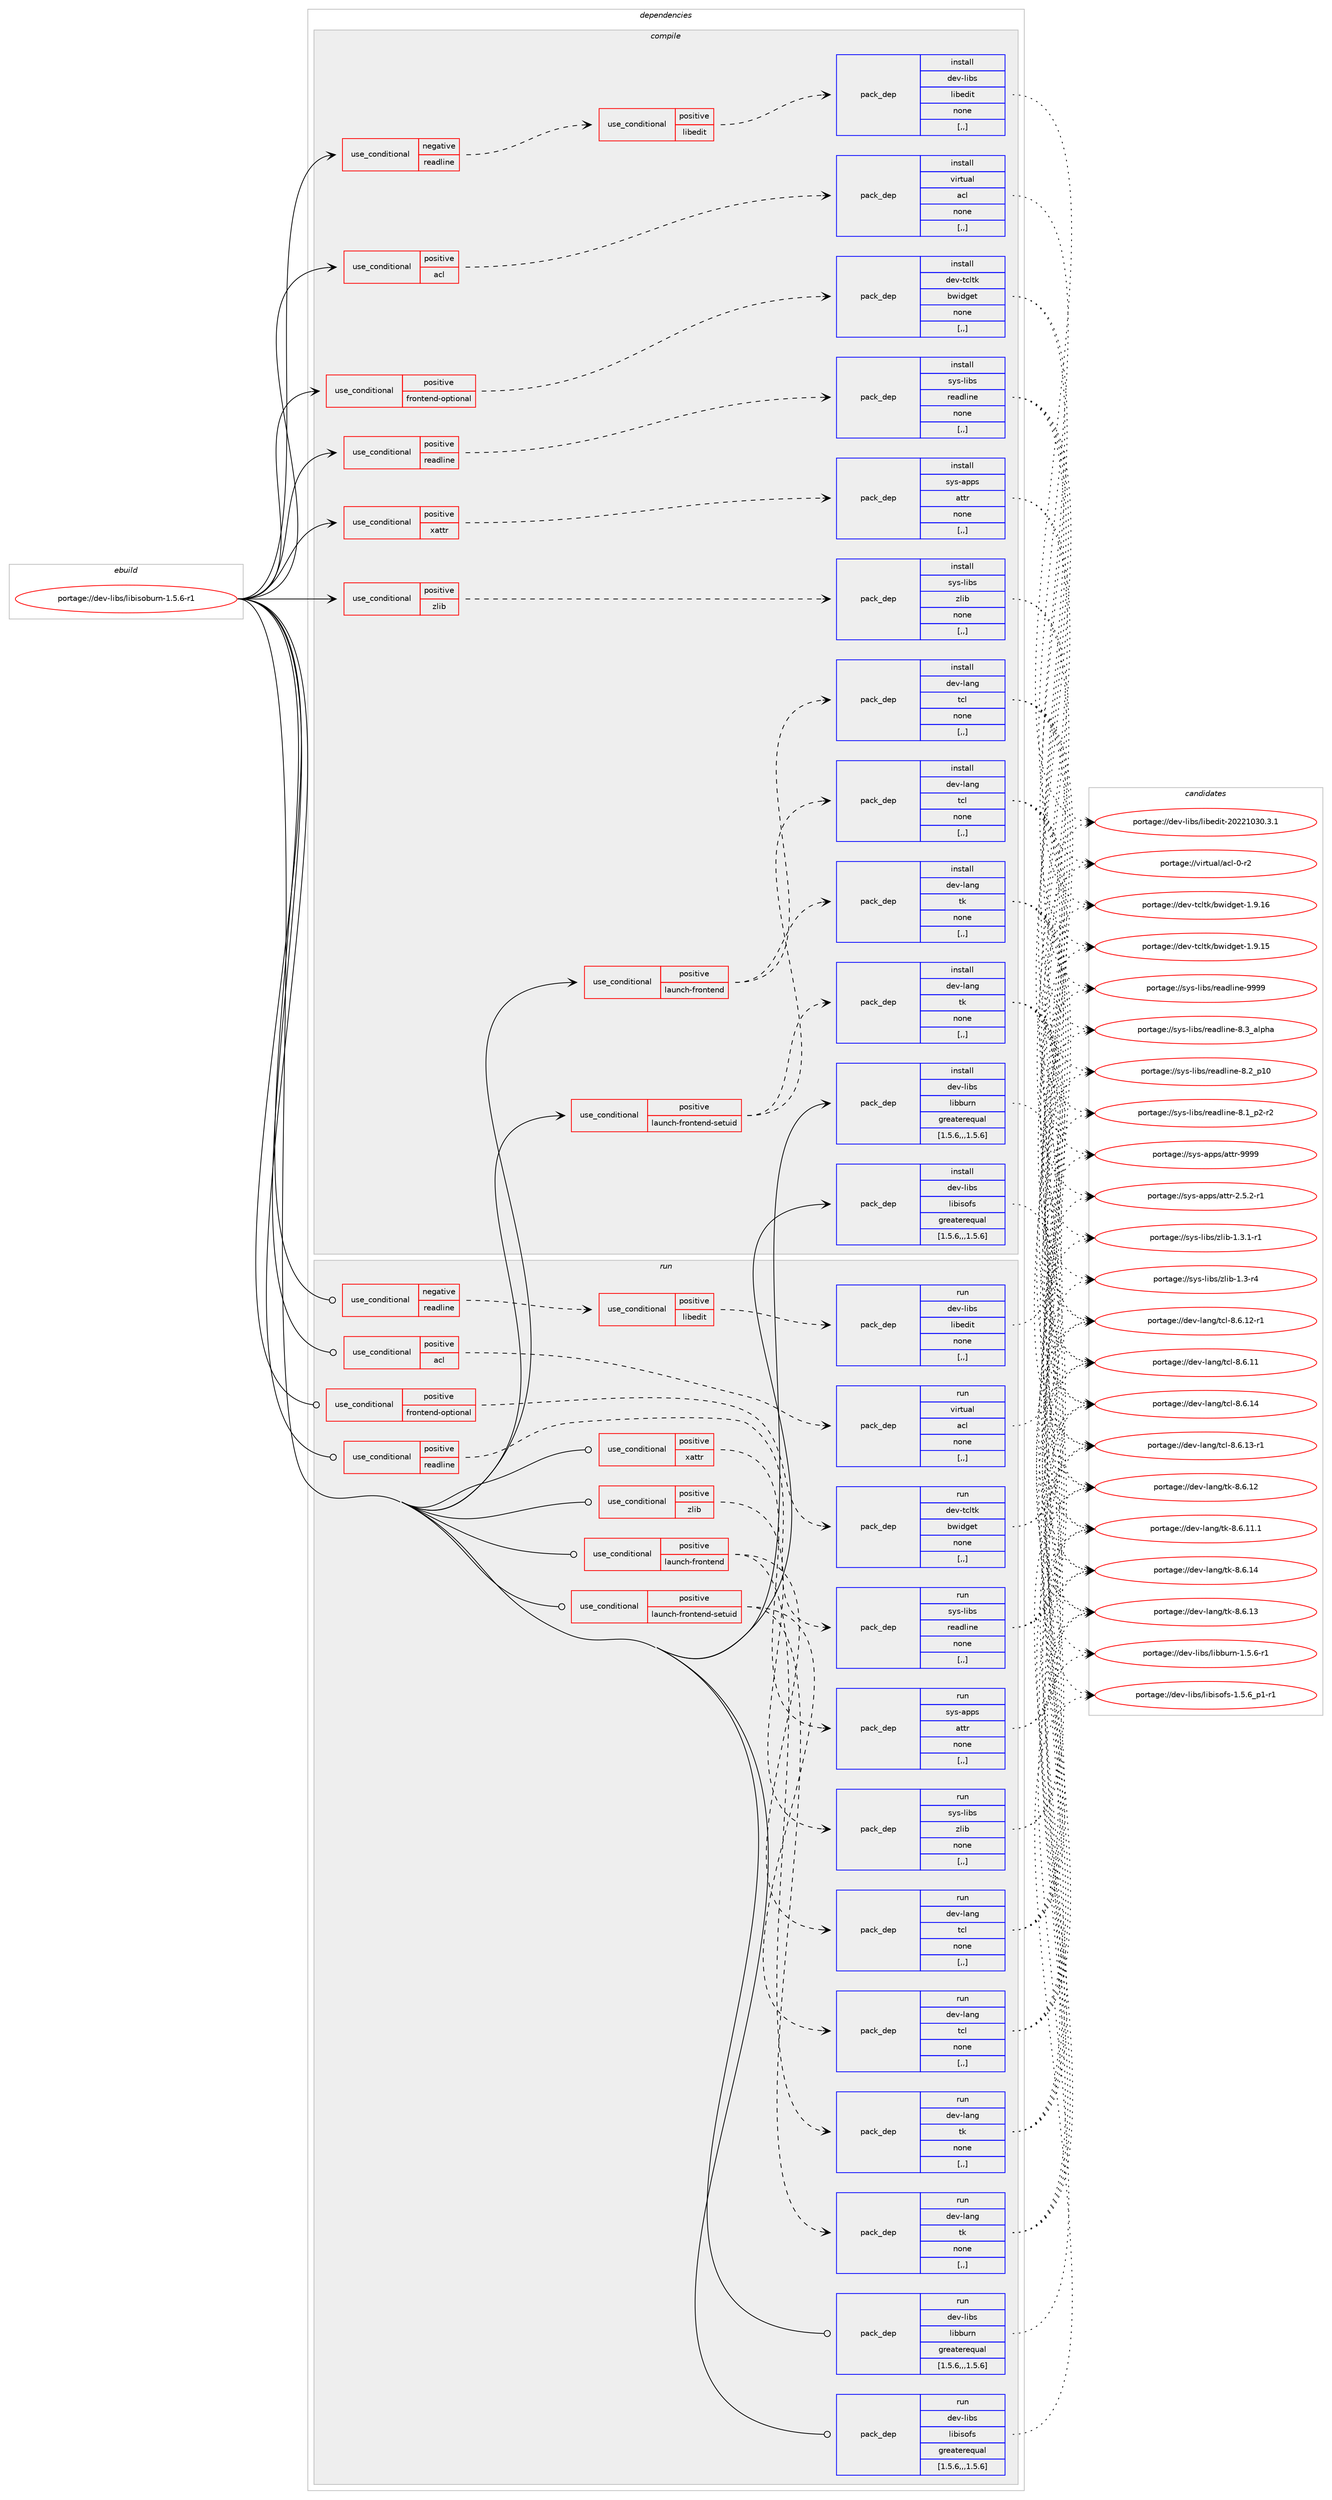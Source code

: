 digraph prolog {

# *************
# Graph options
# *************

newrank=true;
concentrate=true;
compound=true;
graph [rankdir=LR,fontname=Helvetica,fontsize=10,ranksep=1.5];#, ranksep=2.5, nodesep=0.2];
edge  [arrowhead=vee];
node  [fontname=Helvetica,fontsize=10];

# **********
# The ebuild
# **********

subgraph cluster_leftcol {
color=gray;
label=<<i>ebuild</i>>;
id [label="portage://dev-libs/libisoburn-1.5.6-r1", color=red, width=4, href="../dev-libs/libisoburn-1.5.6-r1.svg"];
}

# ****************
# The dependencies
# ****************

subgraph cluster_midcol {
color=gray;
label=<<i>dependencies</i>>;
subgraph cluster_compile {
fillcolor="#eeeeee";
style=filled;
label=<<i>compile</i>>;
subgraph cond26840 {
dependency109750 [label=<<TABLE BORDER="0" CELLBORDER="1" CELLSPACING="0" CELLPADDING="4"><TR><TD ROWSPAN="3" CELLPADDING="10">use_conditional</TD></TR><TR><TD>negative</TD></TR><TR><TD>readline</TD></TR></TABLE>>, shape=none, color=red];
subgraph cond26841 {
dependency109751 [label=<<TABLE BORDER="0" CELLBORDER="1" CELLSPACING="0" CELLPADDING="4"><TR><TD ROWSPAN="3" CELLPADDING="10">use_conditional</TD></TR><TR><TD>positive</TD></TR><TR><TD>libedit</TD></TR></TABLE>>, shape=none, color=red];
subgraph pack81717 {
dependency109752 [label=<<TABLE BORDER="0" CELLBORDER="1" CELLSPACING="0" CELLPADDING="4" WIDTH="220"><TR><TD ROWSPAN="6" CELLPADDING="30">pack_dep</TD></TR><TR><TD WIDTH="110">install</TD></TR><TR><TD>dev-libs</TD></TR><TR><TD>libedit</TD></TR><TR><TD>none</TD></TR><TR><TD>[,,]</TD></TR></TABLE>>, shape=none, color=blue];
}
dependency109751:e -> dependency109752:w [weight=20,style="dashed",arrowhead="vee"];
}
dependency109750:e -> dependency109751:w [weight=20,style="dashed",arrowhead="vee"];
}
id:e -> dependency109750:w [weight=20,style="solid",arrowhead="vee"];
subgraph cond26842 {
dependency109753 [label=<<TABLE BORDER="0" CELLBORDER="1" CELLSPACING="0" CELLPADDING="4"><TR><TD ROWSPAN="3" CELLPADDING="10">use_conditional</TD></TR><TR><TD>positive</TD></TR><TR><TD>acl</TD></TR></TABLE>>, shape=none, color=red];
subgraph pack81718 {
dependency109754 [label=<<TABLE BORDER="0" CELLBORDER="1" CELLSPACING="0" CELLPADDING="4" WIDTH="220"><TR><TD ROWSPAN="6" CELLPADDING="30">pack_dep</TD></TR><TR><TD WIDTH="110">install</TD></TR><TR><TD>virtual</TD></TR><TR><TD>acl</TD></TR><TR><TD>none</TD></TR><TR><TD>[,,]</TD></TR></TABLE>>, shape=none, color=blue];
}
dependency109753:e -> dependency109754:w [weight=20,style="dashed",arrowhead="vee"];
}
id:e -> dependency109753:w [weight=20,style="solid",arrowhead="vee"];
subgraph cond26843 {
dependency109755 [label=<<TABLE BORDER="0" CELLBORDER="1" CELLSPACING="0" CELLPADDING="4"><TR><TD ROWSPAN="3" CELLPADDING="10">use_conditional</TD></TR><TR><TD>positive</TD></TR><TR><TD>frontend-optional</TD></TR></TABLE>>, shape=none, color=red];
subgraph pack81719 {
dependency109756 [label=<<TABLE BORDER="0" CELLBORDER="1" CELLSPACING="0" CELLPADDING="4" WIDTH="220"><TR><TD ROWSPAN="6" CELLPADDING="30">pack_dep</TD></TR><TR><TD WIDTH="110">install</TD></TR><TR><TD>dev-tcltk</TD></TR><TR><TD>bwidget</TD></TR><TR><TD>none</TD></TR><TR><TD>[,,]</TD></TR></TABLE>>, shape=none, color=blue];
}
dependency109755:e -> dependency109756:w [weight=20,style="dashed",arrowhead="vee"];
}
id:e -> dependency109755:w [weight=20,style="solid",arrowhead="vee"];
subgraph cond26844 {
dependency109757 [label=<<TABLE BORDER="0" CELLBORDER="1" CELLSPACING="0" CELLPADDING="4"><TR><TD ROWSPAN="3" CELLPADDING="10">use_conditional</TD></TR><TR><TD>positive</TD></TR><TR><TD>launch-frontend</TD></TR></TABLE>>, shape=none, color=red];
subgraph pack81720 {
dependency109758 [label=<<TABLE BORDER="0" CELLBORDER="1" CELLSPACING="0" CELLPADDING="4" WIDTH="220"><TR><TD ROWSPAN="6" CELLPADDING="30">pack_dep</TD></TR><TR><TD WIDTH="110">install</TD></TR><TR><TD>dev-lang</TD></TR><TR><TD>tcl</TD></TR><TR><TD>none</TD></TR><TR><TD>[,,]</TD></TR></TABLE>>, shape=none, color=blue];
}
dependency109757:e -> dependency109758:w [weight=20,style="dashed",arrowhead="vee"];
subgraph pack81721 {
dependency109759 [label=<<TABLE BORDER="0" CELLBORDER="1" CELLSPACING="0" CELLPADDING="4" WIDTH="220"><TR><TD ROWSPAN="6" CELLPADDING="30">pack_dep</TD></TR><TR><TD WIDTH="110">install</TD></TR><TR><TD>dev-lang</TD></TR><TR><TD>tk</TD></TR><TR><TD>none</TD></TR><TR><TD>[,,]</TD></TR></TABLE>>, shape=none, color=blue];
}
dependency109757:e -> dependency109759:w [weight=20,style="dashed",arrowhead="vee"];
}
id:e -> dependency109757:w [weight=20,style="solid",arrowhead="vee"];
subgraph cond26845 {
dependency109760 [label=<<TABLE BORDER="0" CELLBORDER="1" CELLSPACING="0" CELLPADDING="4"><TR><TD ROWSPAN="3" CELLPADDING="10">use_conditional</TD></TR><TR><TD>positive</TD></TR><TR><TD>launch-frontend-setuid</TD></TR></TABLE>>, shape=none, color=red];
subgraph pack81722 {
dependency109761 [label=<<TABLE BORDER="0" CELLBORDER="1" CELLSPACING="0" CELLPADDING="4" WIDTH="220"><TR><TD ROWSPAN="6" CELLPADDING="30">pack_dep</TD></TR><TR><TD WIDTH="110">install</TD></TR><TR><TD>dev-lang</TD></TR><TR><TD>tcl</TD></TR><TR><TD>none</TD></TR><TR><TD>[,,]</TD></TR></TABLE>>, shape=none, color=blue];
}
dependency109760:e -> dependency109761:w [weight=20,style="dashed",arrowhead="vee"];
subgraph pack81723 {
dependency109762 [label=<<TABLE BORDER="0" CELLBORDER="1" CELLSPACING="0" CELLPADDING="4" WIDTH="220"><TR><TD ROWSPAN="6" CELLPADDING="30">pack_dep</TD></TR><TR><TD WIDTH="110">install</TD></TR><TR><TD>dev-lang</TD></TR><TR><TD>tk</TD></TR><TR><TD>none</TD></TR><TR><TD>[,,]</TD></TR></TABLE>>, shape=none, color=blue];
}
dependency109760:e -> dependency109762:w [weight=20,style="dashed",arrowhead="vee"];
}
id:e -> dependency109760:w [weight=20,style="solid",arrowhead="vee"];
subgraph cond26846 {
dependency109763 [label=<<TABLE BORDER="0" CELLBORDER="1" CELLSPACING="0" CELLPADDING="4"><TR><TD ROWSPAN="3" CELLPADDING="10">use_conditional</TD></TR><TR><TD>positive</TD></TR><TR><TD>readline</TD></TR></TABLE>>, shape=none, color=red];
subgraph pack81724 {
dependency109764 [label=<<TABLE BORDER="0" CELLBORDER="1" CELLSPACING="0" CELLPADDING="4" WIDTH="220"><TR><TD ROWSPAN="6" CELLPADDING="30">pack_dep</TD></TR><TR><TD WIDTH="110">install</TD></TR><TR><TD>sys-libs</TD></TR><TR><TD>readline</TD></TR><TR><TD>none</TD></TR><TR><TD>[,,]</TD></TR></TABLE>>, shape=none, color=blue];
}
dependency109763:e -> dependency109764:w [weight=20,style="dashed",arrowhead="vee"];
}
id:e -> dependency109763:w [weight=20,style="solid",arrowhead="vee"];
subgraph cond26847 {
dependency109765 [label=<<TABLE BORDER="0" CELLBORDER="1" CELLSPACING="0" CELLPADDING="4"><TR><TD ROWSPAN="3" CELLPADDING="10">use_conditional</TD></TR><TR><TD>positive</TD></TR><TR><TD>xattr</TD></TR></TABLE>>, shape=none, color=red];
subgraph pack81725 {
dependency109766 [label=<<TABLE BORDER="0" CELLBORDER="1" CELLSPACING="0" CELLPADDING="4" WIDTH="220"><TR><TD ROWSPAN="6" CELLPADDING="30">pack_dep</TD></TR><TR><TD WIDTH="110">install</TD></TR><TR><TD>sys-apps</TD></TR><TR><TD>attr</TD></TR><TR><TD>none</TD></TR><TR><TD>[,,]</TD></TR></TABLE>>, shape=none, color=blue];
}
dependency109765:e -> dependency109766:w [weight=20,style="dashed",arrowhead="vee"];
}
id:e -> dependency109765:w [weight=20,style="solid",arrowhead="vee"];
subgraph cond26848 {
dependency109767 [label=<<TABLE BORDER="0" CELLBORDER="1" CELLSPACING="0" CELLPADDING="4"><TR><TD ROWSPAN="3" CELLPADDING="10">use_conditional</TD></TR><TR><TD>positive</TD></TR><TR><TD>zlib</TD></TR></TABLE>>, shape=none, color=red];
subgraph pack81726 {
dependency109768 [label=<<TABLE BORDER="0" CELLBORDER="1" CELLSPACING="0" CELLPADDING="4" WIDTH="220"><TR><TD ROWSPAN="6" CELLPADDING="30">pack_dep</TD></TR><TR><TD WIDTH="110">install</TD></TR><TR><TD>sys-libs</TD></TR><TR><TD>zlib</TD></TR><TR><TD>none</TD></TR><TR><TD>[,,]</TD></TR></TABLE>>, shape=none, color=blue];
}
dependency109767:e -> dependency109768:w [weight=20,style="dashed",arrowhead="vee"];
}
id:e -> dependency109767:w [weight=20,style="solid",arrowhead="vee"];
subgraph pack81727 {
dependency109769 [label=<<TABLE BORDER="0" CELLBORDER="1" CELLSPACING="0" CELLPADDING="4" WIDTH="220"><TR><TD ROWSPAN="6" CELLPADDING="30">pack_dep</TD></TR><TR><TD WIDTH="110">install</TD></TR><TR><TD>dev-libs</TD></TR><TR><TD>libburn</TD></TR><TR><TD>greaterequal</TD></TR><TR><TD>[1.5.6,,,1.5.6]</TD></TR></TABLE>>, shape=none, color=blue];
}
id:e -> dependency109769:w [weight=20,style="solid",arrowhead="vee"];
subgraph pack81728 {
dependency109770 [label=<<TABLE BORDER="0" CELLBORDER="1" CELLSPACING="0" CELLPADDING="4" WIDTH="220"><TR><TD ROWSPAN="6" CELLPADDING="30">pack_dep</TD></TR><TR><TD WIDTH="110">install</TD></TR><TR><TD>dev-libs</TD></TR><TR><TD>libisofs</TD></TR><TR><TD>greaterequal</TD></TR><TR><TD>[1.5.6,,,1.5.6]</TD></TR></TABLE>>, shape=none, color=blue];
}
id:e -> dependency109770:w [weight=20,style="solid",arrowhead="vee"];
}
subgraph cluster_compileandrun {
fillcolor="#eeeeee";
style=filled;
label=<<i>compile and run</i>>;
}
subgraph cluster_run {
fillcolor="#eeeeee";
style=filled;
label=<<i>run</i>>;
subgraph cond26849 {
dependency109771 [label=<<TABLE BORDER="0" CELLBORDER="1" CELLSPACING="0" CELLPADDING="4"><TR><TD ROWSPAN="3" CELLPADDING="10">use_conditional</TD></TR><TR><TD>negative</TD></TR><TR><TD>readline</TD></TR></TABLE>>, shape=none, color=red];
subgraph cond26850 {
dependency109772 [label=<<TABLE BORDER="0" CELLBORDER="1" CELLSPACING="0" CELLPADDING="4"><TR><TD ROWSPAN="3" CELLPADDING="10">use_conditional</TD></TR><TR><TD>positive</TD></TR><TR><TD>libedit</TD></TR></TABLE>>, shape=none, color=red];
subgraph pack81729 {
dependency109773 [label=<<TABLE BORDER="0" CELLBORDER="1" CELLSPACING="0" CELLPADDING="4" WIDTH="220"><TR><TD ROWSPAN="6" CELLPADDING="30">pack_dep</TD></TR><TR><TD WIDTH="110">run</TD></TR><TR><TD>dev-libs</TD></TR><TR><TD>libedit</TD></TR><TR><TD>none</TD></TR><TR><TD>[,,]</TD></TR></TABLE>>, shape=none, color=blue];
}
dependency109772:e -> dependency109773:w [weight=20,style="dashed",arrowhead="vee"];
}
dependency109771:e -> dependency109772:w [weight=20,style="dashed",arrowhead="vee"];
}
id:e -> dependency109771:w [weight=20,style="solid",arrowhead="odot"];
subgraph cond26851 {
dependency109774 [label=<<TABLE BORDER="0" CELLBORDER="1" CELLSPACING="0" CELLPADDING="4"><TR><TD ROWSPAN="3" CELLPADDING="10">use_conditional</TD></TR><TR><TD>positive</TD></TR><TR><TD>acl</TD></TR></TABLE>>, shape=none, color=red];
subgraph pack81730 {
dependency109775 [label=<<TABLE BORDER="0" CELLBORDER="1" CELLSPACING="0" CELLPADDING="4" WIDTH="220"><TR><TD ROWSPAN="6" CELLPADDING="30">pack_dep</TD></TR><TR><TD WIDTH="110">run</TD></TR><TR><TD>virtual</TD></TR><TR><TD>acl</TD></TR><TR><TD>none</TD></TR><TR><TD>[,,]</TD></TR></TABLE>>, shape=none, color=blue];
}
dependency109774:e -> dependency109775:w [weight=20,style="dashed",arrowhead="vee"];
}
id:e -> dependency109774:w [weight=20,style="solid",arrowhead="odot"];
subgraph cond26852 {
dependency109776 [label=<<TABLE BORDER="0" CELLBORDER="1" CELLSPACING="0" CELLPADDING="4"><TR><TD ROWSPAN="3" CELLPADDING="10">use_conditional</TD></TR><TR><TD>positive</TD></TR><TR><TD>frontend-optional</TD></TR></TABLE>>, shape=none, color=red];
subgraph pack81731 {
dependency109777 [label=<<TABLE BORDER="0" CELLBORDER="1" CELLSPACING="0" CELLPADDING="4" WIDTH="220"><TR><TD ROWSPAN="6" CELLPADDING="30">pack_dep</TD></TR><TR><TD WIDTH="110">run</TD></TR><TR><TD>dev-tcltk</TD></TR><TR><TD>bwidget</TD></TR><TR><TD>none</TD></TR><TR><TD>[,,]</TD></TR></TABLE>>, shape=none, color=blue];
}
dependency109776:e -> dependency109777:w [weight=20,style="dashed",arrowhead="vee"];
}
id:e -> dependency109776:w [weight=20,style="solid",arrowhead="odot"];
subgraph cond26853 {
dependency109778 [label=<<TABLE BORDER="0" CELLBORDER="1" CELLSPACING="0" CELLPADDING="4"><TR><TD ROWSPAN="3" CELLPADDING="10">use_conditional</TD></TR><TR><TD>positive</TD></TR><TR><TD>launch-frontend</TD></TR></TABLE>>, shape=none, color=red];
subgraph pack81732 {
dependency109779 [label=<<TABLE BORDER="0" CELLBORDER="1" CELLSPACING="0" CELLPADDING="4" WIDTH="220"><TR><TD ROWSPAN="6" CELLPADDING="30">pack_dep</TD></TR><TR><TD WIDTH="110">run</TD></TR><TR><TD>dev-lang</TD></TR><TR><TD>tcl</TD></TR><TR><TD>none</TD></TR><TR><TD>[,,]</TD></TR></TABLE>>, shape=none, color=blue];
}
dependency109778:e -> dependency109779:w [weight=20,style="dashed",arrowhead="vee"];
subgraph pack81733 {
dependency109780 [label=<<TABLE BORDER="0" CELLBORDER="1" CELLSPACING="0" CELLPADDING="4" WIDTH="220"><TR><TD ROWSPAN="6" CELLPADDING="30">pack_dep</TD></TR><TR><TD WIDTH="110">run</TD></TR><TR><TD>dev-lang</TD></TR><TR><TD>tk</TD></TR><TR><TD>none</TD></TR><TR><TD>[,,]</TD></TR></TABLE>>, shape=none, color=blue];
}
dependency109778:e -> dependency109780:w [weight=20,style="dashed",arrowhead="vee"];
}
id:e -> dependency109778:w [weight=20,style="solid",arrowhead="odot"];
subgraph cond26854 {
dependency109781 [label=<<TABLE BORDER="0" CELLBORDER="1" CELLSPACING="0" CELLPADDING="4"><TR><TD ROWSPAN="3" CELLPADDING="10">use_conditional</TD></TR><TR><TD>positive</TD></TR><TR><TD>launch-frontend-setuid</TD></TR></TABLE>>, shape=none, color=red];
subgraph pack81734 {
dependency109782 [label=<<TABLE BORDER="0" CELLBORDER="1" CELLSPACING="0" CELLPADDING="4" WIDTH="220"><TR><TD ROWSPAN="6" CELLPADDING="30">pack_dep</TD></TR><TR><TD WIDTH="110">run</TD></TR><TR><TD>dev-lang</TD></TR><TR><TD>tcl</TD></TR><TR><TD>none</TD></TR><TR><TD>[,,]</TD></TR></TABLE>>, shape=none, color=blue];
}
dependency109781:e -> dependency109782:w [weight=20,style="dashed",arrowhead="vee"];
subgraph pack81735 {
dependency109783 [label=<<TABLE BORDER="0" CELLBORDER="1" CELLSPACING="0" CELLPADDING="4" WIDTH="220"><TR><TD ROWSPAN="6" CELLPADDING="30">pack_dep</TD></TR><TR><TD WIDTH="110">run</TD></TR><TR><TD>dev-lang</TD></TR><TR><TD>tk</TD></TR><TR><TD>none</TD></TR><TR><TD>[,,]</TD></TR></TABLE>>, shape=none, color=blue];
}
dependency109781:e -> dependency109783:w [weight=20,style="dashed",arrowhead="vee"];
}
id:e -> dependency109781:w [weight=20,style="solid",arrowhead="odot"];
subgraph cond26855 {
dependency109784 [label=<<TABLE BORDER="0" CELLBORDER="1" CELLSPACING="0" CELLPADDING="4"><TR><TD ROWSPAN="3" CELLPADDING="10">use_conditional</TD></TR><TR><TD>positive</TD></TR><TR><TD>readline</TD></TR></TABLE>>, shape=none, color=red];
subgraph pack81736 {
dependency109785 [label=<<TABLE BORDER="0" CELLBORDER="1" CELLSPACING="0" CELLPADDING="4" WIDTH="220"><TR><TD ROWSPAN="6" CELLPADDING="30">pack_dep</TD></TR><TR><TD WIDTH="110">run</TD></TR><TR><TD>sys-libs</TD></TR><TR><TD>readline</TD></TR><TR><TD>none</TD></TR><TR><TD>[,,]</TD></TR></TABLE>>, shape=none, color=blue];
}
dependency109784:e -> dependency109785:w [weight=20,style="dashed",arrowhead="vee"];
}
id:e -> dependency109784:w [weight=20,style="solid",arrowhead="odot"];
subgraph cond26856 {
dependency109786 [label=<<TABLE BORDER="0" CELLBORDER="1" CELLSPACING="0" CELLPADDING="4"><TR><TD ROWSPAN="3" CELLPADDING="10">use_conditional</TD></TR><TR><TD>positive</TD></TR><TR><TD>xattr</TD></TR></TABLE>>, shape=none, color=red];
subgraph pack81737 {
dependency109787 [label=<<TABLE BORDER="0" CELLBORDER="1" CELLSPACING="0" CELLPADDING="4" WIDTH="220"><TR><TD ROWSPAN="6" CELLPADDING="30">pack_dep</TD></TR><TR><TD WIDTH="110">run</TD></TR><TR><TD>sys-apps</TD></TR><TR><TD>attr</TD></TR><TR><TD>none</TD></TR><TR><TD>[,,]</TD></TR></TABLE>>, shape=none, color=blue];
}
dependency109786:e -> dependency109787:w [weight=20,style="dashed",arrowhead="vee"];
}
id:e -> dependency109786:w [weight=20,style="solid",arrowhead="odot"];
subgraph cond26857 {
dependency109788 [label=<<TABLE BORDER="0" CELLBORDER="1" CELLSPACING="0" CELLPADDING="4"><TR><TD ROWSPAN="3" CELLPADDING="10">use_conditional</TD></TR><TR><TD>positive</TD></TR><TR><TD>zlib</TD></TR></TABLE>>, shape=none, color=red];
subgraph pack81738 {
dependency109789 [label=<<TABLE BORDER="0" CELLBORDER="1" CELLSPACING="0" CELLPADDING="4" WIDTH="220"><TR><TD ROWSPAN="6" CELLPADDING="30">pack_dep</TD></TR><TR><TD WIDTH="110">run</TD></TR><TR><TD>sys-libs</TD></TR><TR><TD>zlib</TD></TR><TR><TD>none</TD></TR><TR><TD>[,,]</TD></TR></TABLE>>, shape=none, color=blue];
}
dependency109788:e -> dependency109789:w [weight=20,style="dashed",arrowhead="vee"];
}
id:e -> dependency109788:w [weight=20,style="solid",arrowhead="odot"];
subgraph pack81739 {
dependency109790 [label=<<TABLE BORDER="0" CELLBORDER="1" CELLSPACING="0" CELLPADDING="4" WIDTH="220"><TR><TD ROWSPAN="6" CELLPADDING="30">pack_dep</TD></TR><TR><TD WIDTH="110">run</TD></TR><TR><TD>dev-libs</TD></TR><TR><TD>libburn</TD></TR><TR><TD>greaterequal</TD></TR><TR><TD>[1.5.6,,,1.5.6]</TD></TR></TABLE>>, shape=none, color=blue];
}
id:e -> dependency109790:w [weight=20,style="solid",arrowhead="odot"];
subgraph pack81740 {
dependency109791 [label=<<TABLE BORDER="0" CELLBORDER="1" CELLSPACING="0" CELLPADDING="4" WIDTH="220"><TR><TD ROWSPAN="6" CELLPADDING="30">pack_dep</TD></TR><TR><TD WIDTH="110">run</TD></TR><TR><TD>dev-libs</TD></TR><TR><TD>libisofs</TD></TR><TR><TD>greaterequal</TD></TR><TR><TD>[1.5.6,,,1.5.6]</TD></TR></TABLE>>, shape=none, color=blue];
}
id:e -> dependency109791:w [weight=20,style="solid",arrowhead="odot"];
}
}

# **************
# The candidates
# **************

subgraph cluster_choices {
rank=same;
color=gray;
label=<<i>candidates</i>>;

subgraph choice81717 {
color=black;
nodesep=1;
choice1001011184510810598115471081059810110010511645504850504948514846514649 [label="portage://dev-libs/libedit-20221030.3.1", color=red, width=4,href="../dev-libs/libedit-20221030.3.1.svg"];
dependency109752:e -> choice1001011184510810598115471081059810110010511645504850504948514846514649:w [style=dotted,weight="100"];
}
subgraph choice81718 {
color=black;
nodesep=1;
choice1181051141161179710847979910845484511450 [label="portage://virtual/acl-0-r2", color=red, width=4,href="../virtual/acl-0-r2.svg"];
dependency109754:e -> choice1181051141161179710847979910845484511450:w [style=dotted,weight="100"];
}
subgraph choice81719 {
color=black;
nodesep=1;
choice1001011184511699108116107479811910510010310111645494657464954 [label="portage://dev-tcltk/bwidget-1.9.16", color=red, width=4,href="../dev-tcltk/bwidget-1.9.16.svg"];
choice1001011184511699108116107479811910510010310111645494657464953 [label="portage://dev-tcltk/bwidget-1.9.15", color=red, width=4,href="../dev-tcltk/bwidget-1.9.15.svg"];
dependency109756:e -> choice1001011184511699108116107479811910510010310111645494657464954:w [style=dotted,weight="100"];
dependency109756:e -> choice1001011184511699108116107479811910510010310111645494657464953:w [style=dotted,weight="100"];
}
subgraph choice81720 {
color=black;
nodesep=1;
choice1001011184510897110103471169910845564654464952 [label="portage://dev-lang/tcl-8.6.14", color=red, width=4,href="../dev-lang/tcl-8.6.14.svg"];
choice10010111845108971101034711699108455646544649514511449 [label="portage://dev-lang/tcl-8.6.13-r1", color=red, width=4,href="../dev-lang/tcl-8.6.13-r1.svg"];
choice10010111845108971101034711699108455646544649504511449 [label="portage://dev-lang/tcl-8.6.12-r1", color=red, width=4,href="../dev-lang/tcl-8.6.12-r1.svg"];
choice1001011184510897110103471169910845564654464949 [label="portage://dev-lang/tcl-8.6.11", color=red, width=4,href="../dev-lang/tcl-8.6.11.svg"];
dependency109758:e -> choice1001011184510897110103471169910845564654464952:w [style=dotted,weight="100"];
dependency109758:e -> choice10010111845108971101034711699108455646544649514511449:w [style=dotted,weight="100"];
dependency109758:e -> choice10010111845108971101034711699108455646544649504511449:w [style=dotted,weight="100"];
dependency109758:e -> choice1001011184510897110103471169910845564654464949:w [style=dotted,weight="100"];
}
subgraph choice81721 {
color=black;
nodesep=1;
choice10010111845108971101034711610745564654464952 [label="portage://dev-lang/tk-8.6.14", color=red, width=4,href="../dev-lang/tk-8.6.14.svg"];
choice10010111845108971101034711610745564654464951 [label="portage://dev-lang/tk-8.6.13", color=red, width=4,href="../dev-lang/tk-8.6.13.svg"];
choice10010111845108971101034711610745564654464950 [label="portage://dev-lang/tk-8.6.12", color=red, width=4,href="../dev-lang/tk-8.6.12.svg"];
choice100101118451089711010347116107455646544649494649 [label="portage://dev-lang/tk-8.6.11.1", color=red, width=4,href="../dev-lang/tk-8.6.11.1.svg"];
dependency109759:e -> choice10010111845108971101034711610745564654464952:w [style=dotted,weight="100"];
dependency109759:e -> choice10010111845108971101034711610745564654464951:w [style=dotted,weight="100"];
dependency109759:e -> choice10010111845108971101034711610745564654464950:w [style=dotted,weight="100"];
dependency109759:e -> choice100101118451089711010347116107455646544649494649:w [style=dotted,weight="100"];
}
subgraph choice81722 {
color=black;
nodesep=1;
choice1001011184510897110103471169910845564654464952 [label="portage://dev-lang/tcl-8.6.14", color=red, width=4,href="../dev-lang/tcl-8.6.14.svg"];
choice10010111845108971101034711699108455646544649514511449 [label="portage://dev-lang/tcl-8.6.13-r1", color=red, width=4,href="../dev-lang/tcl-8.6.13-r1.svg"];
choice10010111845108971101034711699108455646544649504511449 [label="portage://dev-lang/tcl-8.6.12-r1", color=red, width=4,href="../dev-lang/tcl-8.6.12-r1.svg"];
choice1001011184510897110103471169910845564654464949 [label="portage://dev-lang/tcl-8.6.11", color=red, width=4,href="../dev-lang/tcl-8.6.11.svg"];
dependency109761:e -> choice1001011184510897110103471169910845564654464952:w [style=dotted,weight="100"];
dependency109761:e -> choice10010111845108971101034711699108455646544649514511449:w [style=dotted,weight="100"];
dependency109761:e -> choice10010111845108971101034711699108455646544649504511449:w [style=dotted,weight="100"];
dependency109761:e -> choice1001011184510897110103471169910845564654464949:w [style=dotted,weight="100"];
}
subgraph choice81723 {
color=black;
nodesep=1;
choice10010111845108971101034711610745564654464952 [label="portage://dev-lang/tk-8.6.14", color=red, width=4,href="../dev-lang/tk-8.6.14.svg"];
choice10010111845108971101034711610745564654464951 [label="portage://dev-lang/tk-8.6.13", color=red, width=4,href="../dev-lang/tk-8.6.13.svg"];
choice10010111845108971101034711610745564654464950 [label="portage://dev-lang/tk-8.6.12", color=red, width=4,href="../dev-lang/tk-8.6.12.svg"];
choice100101118451089711010347116107455646544649494649 [label="portage://dev-lang/tk-8.6.11.1", color=red, width=4,href="../dev-lang/tk-8.6.11.1.svg"];
dependency109762:e -> choice10010111845108971101034711610745564654464952:w [style=dotted,weight="100"];
dependency109762:e -> choice10010111845108971101034711610745564654464951:w [style=dotted,weight="100"];
dependency109762:e -> choice10010111845108971101034711610745564654464950:w [style=dotted,weight="100"];
dependency109762:e -> choice100101118451089711010347116107455646544649494649:w [style=dotted,weight="100"];
}
subgraph choice81724 {
color=black;
nodesep=1;
choice115121115451081059811547114101971001081051101014557575757 [label="portage://sys-libs/readline-9999", color=red, width=4,href="../sys-libs/readline-9999.svg"];
choice1151211154510810598115471141019710010810511010145564651959710811210497 [label="portage://sys-libs/readline-8.3_alpha", color=red, width=4,href="../sys-libs/readline-8.3_alpha.svg"];
choice1151211154510810598115471141019710010810511010145564650951124948 [label="portage://sys-libs/readline-8.2_p10", color=red, width=4,href="../sys-libs/readline-8.2_p10.svg"];
choice115121115451081059811547114101971001081051101014556464995112504511450 [label="portage://sys-libs/readline-8.1_p2-r2", color=red, width=4,href="../sys-libs/readline-8.1_p2-r2.svg"];
dependency109764:e -> choice115121115451081059811547114101971001081051101014557575757:w [style=dotted,weight="100"];
dependency109764:e -> choice1151211154510810598115471141019710010810511010145564651959710811210497:w [style=dotted,weight="100"];
dependency109764:e -> choice1151211154510810598115471141019710010810511010145564650951124948:w [style=dotted,weight="100"];
dependency109764:e -> choice115121115451081059811547114101971001081051101014556464995112504511450:w [style=dotted,weight="100"];
}
subgraph choice81725 {
color=black;
nodesep=1;
choice115121115459711211211547971161161144557575757 [label="portage://sys-apps/attr-9999", color=red, width=4,href="../sys-apps/attr-9999.svg"];
choice115121115459711211211547971161161144550465346504511449 [label="portage://sys-apps/attr-2.5.2-r1", color=red, width=4,href="../sys-apps/attr-2.5.2-r1.svg"];
dependency109766:e -> choice115121115459711211211547971161161144557575757:w [style=dotted,weight="100"];
dependency109766:e -> choice115121115459711211211547971161161144550465346504511449:w [style=dotted,weight="100"];
}
subgraph choice81726 {
color=black;
nodesep=1;
choice115121115451081059811547122108105984549465146494511449 [label="portage://sys-libs/zlib-1.3.1-r1", color=red, width=4,href="../sys-libs/zlib-1.3.1-r1.svg"];
choice11512111545108105981154712210810598454946514511452 [label="portage://sys-libs/zlib-1.3-r4", color=red, width=4,href="../sys-libs/zlib-1.3-r4.svg"];
dependency109768:e -> choice115121115451081059811547122108105984549465146494511449:w [style=dotted,weight="100"];
dependency109768:e -> choice11512111545108105981154712210810598454946514511452:w [style=dotted,weight="100"];
}
subgraph choice81727 {
color=black;
nodesep=1;
choice10010111845108105981154710810598981171141104549465346544511449 [label="portage://dev-libs/libburn-1.5.6-r1", color=red, width=4,href="../dev-libs/libburn-1.5.6-r1.svg"];
dependency109769:e -> choice10010111845108105981154710810598981171141104549465346544511449:w [style=dotted,weight="100"];
}
subgraph choice81728 {
color=black;
nodesep=1;
choice1001011184510810598115471081059810511511110211545494653465495112494511449 [label="portage://dev-libs/libisofs-1.5.6_p1-r1", color=red, width=4,href="../dev-libs/libisofs-1.5.6_p1-r1.svg"];
dependency109770:e -> choice1001011184510810598115471081059810511511110211545494653465495112494511449:w [style=dotted,weight="100"];
}
subgraph choice81729 {
color=black;
nodesep=1;
choice1001011184510810598115471081059810110010511645504850504948514846514649 [label="portage://dev-libs/libedit-20221030.3.1", color=red, width=4,href="../dev-libs/libedit-20221030.3.1.svg"];
dependency109773:e -> choice1001011184510810598115471081059810110010511645504850504948514846514649:w [style=dotted,weight="100"];
}
subgraph choice81730 {
color=black;
nodesep=1;
choice1181051141161179710847979910845484511450 [label="portage://virtual/acl-0-r2", color=red, width=4,href="../virtual/acl-0-r2.svg"];
dependency109775:e -> choice1181051141161179710847979910845484511450:w [style=dotted,weight="100"];
}
subgraph choice81731 {
color=black;
nodesep=1;
choice1001011184511699108116107479811910510010310111645494657464954 [label="portage://dev-tcltk/bwidget-1.9.16", color=red, width=4,href="../dev-tcltk/bwidget-1.9.16.svg"];
choice1001011184511699108116107479811910510010310111645494657464953 [label="portage://dev-tcltk/bwidget-1.9.15", color=red, width=4,href="../dev-tcltk/bwidget-1.9.15.svg"];
dependency109777:e -> choice1001011184511699108116107479811910510010310111645494657464954:w [style=dotted,weight="100"];
dependency109777:e -> choice1001011184511699108116107479811910510010310111645494657464953:w [style=dotted,weight="100"];
}
subgraph choice81732 {
color=black;
nodesep=1;
choice1001011184510897110103471169910845564654464952 [label="portage://dev-lang/tcl-8.6.14", color=red, width=4,href="../dev-lang/tcl-8.6.14.svg"];
choice10010111845108971101034711699108455646544649514511449 [label="portage://dev-lang/tcl-8.6.13-r1", color=red, width=4,href="../dev-lang/tcl-8.6.13-r1.svg"];
choice10010111845108971101034711699108455646544649504511449 [label="portage://dev-lang/tcl-8.6.12-r1", color=red, width=4,href="../dev-lang/tcl-8.6.12-r1.svg"];
choice1001011184510897110103471169910845564654464949 [label="portage://dev-lang/tcl-8.6.11", color=red, width=4,href="../dev-lang/tcl-8.6.11.svg"];
dependency109779:e -> choice1001011184510897110103471169910845564654464952:w [style=dotted,weight="100"];
dependency109779:e -> choice10010111845108971101034711699108455646544649514511449:w [style=dotted,weight="100"];
dependency109779:e -> choice10010111845108971101034711699108455646544649504511449:w [style=dotted,weight="100"];
dependency109779:e -> choice1001011184510897110103471169910845564654464949:w [style=dotted,weight="100"];
}
subgraph choice81733 {
color=black;
nodesep=1;
choice10010111845108971101034711610745564654464952 [label="portage://dev-lang/tk-8.6.14", color=red, width=4,href="../dev-lang/tk-8.6.14.svg"];
choice10010111845108971101034711610745564654464951 [label="portage://dev-lang/tk-8.6.13", color=red, width=4,href="../dev-lang/tk-8.6.13.svg"];
choice10010111845108971101034711610745564654464950 [label="portage://dev-lang/tk-8.6.12", color=red, width=4,href="../dev-lang/tk-8.6.12.svg"];
choice100101118451089711010347116107455646544649494649 [label="portage://dev-lang/tk-8.6.11.1", color=red, width=4,href="../dev-lang/tk-8.6.11.1.svg"];
dependency109780:e -> choice10010111845108971101034711610745564654464952:w [style=dotted,weight="100"];
dependency109780:e -> choice10010111845108971101034711610745564654464951:w [style=dotted,weight="100"];
dependency109780:e -> choice10010111845108971101034711610745564654464950:w [style=dotted,weight="100"];
dependency109780:e -> choice100101118451089711010347116107455646544649494649:w [style=dotted,weight="100"];
}
subgraph choice81734 {
color=black;
nodesep=1;
choice1001011184510897110103471169910845564654464952 [label="portage://dev-lang/tcl-8.6.14", color=red, width=4,href="../dev-lang/tcl-8.6.14.svg"];
choice10010111845108971101034711699108455646544649514511449 [label="portage://dev-lang/tcl-8.6.13-r1", color=red, width=4,href="../dev-lang/tcl-8.6.13-r1.svg"];
choice10010111845108971101034711699108455646544649504511449 [label="portage://dev-lang/tcl-8.6.12-r1", color=red, width=4,href="../dev-lang/tcl-8.6.12-r1.svg"];
choice1001011184510897110103471169910845564654464949 [label="portage://dev-lang/tcl-8.6.11", color=red, width=4,href="../dev-lang/tcl-8.6.11.svg"];
dependency109782:e -> choice1001011184510897110103471169910845564654464952:w [style=dotted,weight="100"];
dependency109782:e -> choice10010111845108971101034711699108455646544649514511449:w [style=dotted,weight="100"];
dependency109782:e -> choice10010111845108971101034711699108455646544649504511449:w [style=dotted,weight="100"];
dependency109782:e -> choice1001011184510897110103471169910845564654464949:w [style=dotted,weight="100"];
}
subgraph choice81735 {
color=black;
nodesep=1;
choice10010111845108971101034711610745564654464952 [label="portage://dev-lang/tk-8.6.14", color=red, width=4,href="../dev-lang/tk-8.6.14.svg"];
choice10010111845108971101034711610745564654464951 [label="portage://dev-lang/tk-8.6.13", color=red, width=4,href="../dev-lang/tk-8.6.13.svg"];
choice10010111845108971101034711610745564654464950 [label="portage://dev-lang/tk-8.6.12", color=red, width=4,href="../dev-lang/tk-8.6.12.svg"];
choice100101118451089711010347116107455646544649494649 [label="portage://dev-lang/tk-8.6.11.1", color=red, width=4,href="../dev-lang/tk-8.6.11.1.svg"];
dependency109783:e -> choice10010111845108971101034711610745564654464952:w [style=dotted,weight="100"];
dependency109783:e -> choice10010111845108971101034711610745564654464951:w [style=dotted,weight="100"];
dependency109783:e -> choice10010111845108971101034711610745564654464950:w [style=dotted,weight="100"];
dependency109783:e -> choice100101118451089711010347116107455646544649494649:w [style=dotted,weight="100"];
}
subgraph choice81736 {
color=black;
nodesep=1;
choice115121115451081059811547114101971001081051101014557575757 [label="portage://sys-libs/readline-9999", color=red, width=4,href="../sys-libs/readline-9999.svg"];
choice1151211154510810598115471141019710010810511010145564651959710811210497 [label="portage://sys-libs/readline-8.3_alpha", color=red, width=4,href="../sys-libs/readline-8.3_alpha.svg"];
choice1151211154510810598115471141019710010810511010145564650951124948 [label="portage://sys-libs/readline-8.2_p10", color=red, width=4,href="../sys-libs/readline-8.2_p10.svg"];
choice115121115451081059811547114101971001081051101014556464995112504511450 [label="portage://sys-libs/readline-8.1_p2-r2", color=red, width=4,href="../sys-libs/readline-8.1_p2-r2.svg"];
dependency109785:e -> choice115121115451081059811547114101971001081051101014557575757:w [style=dotted,weight="100"];
dependency109785:e -> choice1151211154510810598115471141019710010810511010145564651959710811210497:w [style=dotted,weight="100"];
dependency109785:e -> choice1151211154510810598115471141019710010810511010145564650951124948:w [style=dotted,weight="100"];
dependency109785:e -> choice115121115451081059811547114101971001081051101014556464995112504511450:w [style=dotted,weight="100"];
}
subgraph choice81737 {
color=black;
nodesep=1;
choice115121115459711211211547971161161144557575757 [label="portage://sys-apps/attr-9999", color=red, width=4,href="../sys-apps/attr-9999.svg"];
choice115121115459711211211547971161161144550465346504511449 [label="portage://sys-apps/attr-2.5.2-r1", color=red, width=4,href="../sys-apps/attr-2.5.2-r1.svg"];
dependency109787:e -> choice115121115459711211211547971161161144557575757:w [style=dotted,weight="100"];
dependency109787:e -> choice115121115459711211211547971161161144550465346504511449:w [style=dotted,weight="100"];
}
subgraph choice81738 {
color=black;
nodesep=1;
choice115121115451081059811547122108105984549465146494511449 [label="portage://sys-libs/zlib-1.3.1-r1", color=red, width=4,href="../sys-libs/zlib-1.3.1-r1.svg"];
choice11512111545108105981154712210810598454946514511452 [label="portage://sys-libs/zlib-1.3-r4", color=red, width=4,href="../sys-libs/zlib-1.3-r4.svg"];
dependency109789:e -> choice115121115451081059811547122108105984549465146494511449:w [style=dotted,weight="100"];
dependency109789:e -> choice11512111545108105981154712210810598454946514511452:w [style=dotted,weight="100"];
}
subgraph choice81739 {
color=black;
nodesep=1;
choice10010111845108105981154710810598981171141104549465346544511449 [label="portage://dev-libs/libburn-1.5.6-r1", color=red, width=4,href="../dev-libs/libburn-1.5.6-r1.svg"];
dependency109790:e -> choice10010111845108105981154710810598981171141104549465346544511449:w [style=dotted,weight="100"];
}
subgraph choice81740 {
color=black;
nodesep=1;
choice1001011184510810598115471081059810511511110211545494653465495112494511449 [label="portage://dev-libs/libisofs-1.5.6_p1-r1", color=red, width=4,href="../dev-libs/libisofs-1.5.6_p1-r1.svg"];
dependency109791:e -> choice1001011184510810598115471081059810511511110211545494653465495112494511449:w [style=dotted,weight="100"];
}
}

}
